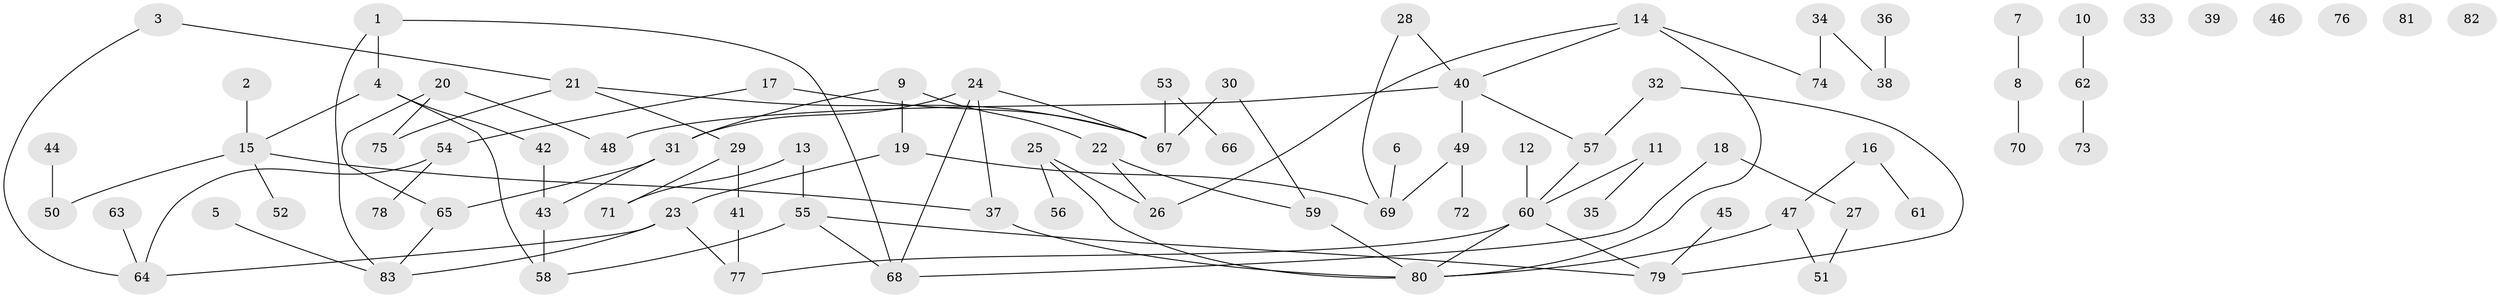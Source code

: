 // Generated by graph-tools (version 1.1) at 2025/40/03/09/25 04:40:11]
// undirected, 83 vertices, 97 edges
graph export_dot {
graph [start="1"]
  node [color=gray90,style=filled];
  1;
  2;
  3;
  4;
  5;
  6;
  7;
  8;
  9;
  10;
  11;
  12;
  13;
  14;
  15;
  16;
  17;
  18;
  19;
  20;
  21;
  22;
  23;
  24;
  25;
  26;
  27;
  28;
  29;
  30;
  31;
  32;
  33;
  34;
  35;
  36;
  37;
  38;
  39;
  40;
  41;
  42;
  43;
  44;
  45;
  46;
  47;
  48;
  49;
  50;
  51;
  52;
  53;
  54;
  55;
  56;
  57;
  58;
  59;
  60;
  61;
  62;
  63;
  64;
  65;
  66;
  67;
  68;
  69;
  70;
  71;
  72;
  73;
  74;
  75;
  76;
  77;
  78;
  79;
  80;
  81;
  82;
  83;
  1 -- 4;
  1 -- 68;
  1 -- 83;
  2 -- 15;
  3 -- 21;
  3 -- 64;
  4 -- 15;
  4 -- 42;
  4 -- 58;
  5 -- 83;
  6 -- 69;
  7 -- 8;
  8 -- 70;
  9 -- 19;
  9 -- 22;
  9 -- 31;
  10 -- 62;
  11 -- 35;
  11 -- 60;
  12 -- 60;
  13 -- 55;
  13 -- 71;
  14 -- 26;
  14 -- 40;
  14 -- 74;
  14 -- 80;
  15 -- 37;
  15 -- 50;
  15 -- 52;
  16 -- 47;
  16 -- 61;
  17 -- 54;
  17 -- 67;
  18 -- 27;
  18 -- 68;
  19 -- 23;
  19 -- 69;
  20 -- 48;
  20 -- 65;
  20 -- 75;
  21 -- 29;
  21 -- 67;
  21 -- 75;
  22 -- 26;
  22 -- 59;
  23 -- 64;
  23 -- 77;
  23 -- 83;
  24 -- 31;
  24 -- 37;
  24 -- 67;
  24 -- 68;
  25 -- 26;
  25 -- 56;
  25 -- 80;
  27 -- 51;
  28 -- 40;
  28 -- 69;
  29 -- 41;
  29 -- 71;
  30 -- 59;
  30 -- 67;
  31 -- 43;
  31 -- 65;
  32 -- 57;
  32 -- 79;
  34 -- 38;
  34 -- 74;
  36 -- 38;
  37 -- 80;
  40 -- 48;
  40 -- 49;
  40 -- 57;
  41 -- 77;
  42 -- 43;
  43 -- 58;
  44 -- 50;
  45 -- 79;
  47 -- 51;
  47 -- 80;
  49 -- 69;
  49 -- 72;
  53 -- 66;
  53 -- 67;
  54 -- 64;
  54 -- 78;
  55 -- 58;
  55 -- 68;
  55 -- 79;
  57 -- 60;
  59 -- 80;
  60 -- 77;
  60 -- 79;
  60 -- 80;
  62 -- 73;
  63 -- 64;
  65 -- 83;
}
